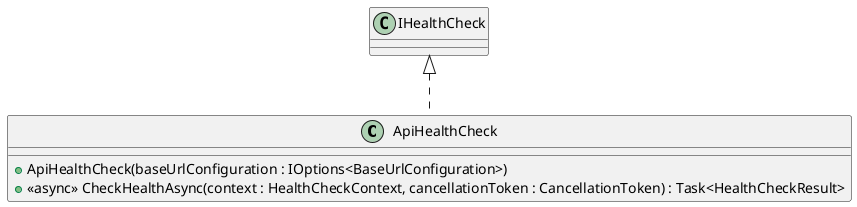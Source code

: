 @startuml ApiHealthCheck
class ApiHealthCheck  {
    + ApiHealthCheck(baseUrlConfiguration : IOptions<BaseUrlConfiguration>)
    + <<async>> CheckHealthAsync(context : HealthCheckContext, cancellationToken : CancellationToken) : Task<HealthCheckResult>
}
IHealthCheck <|.. ApiHealthCheck
@enduml